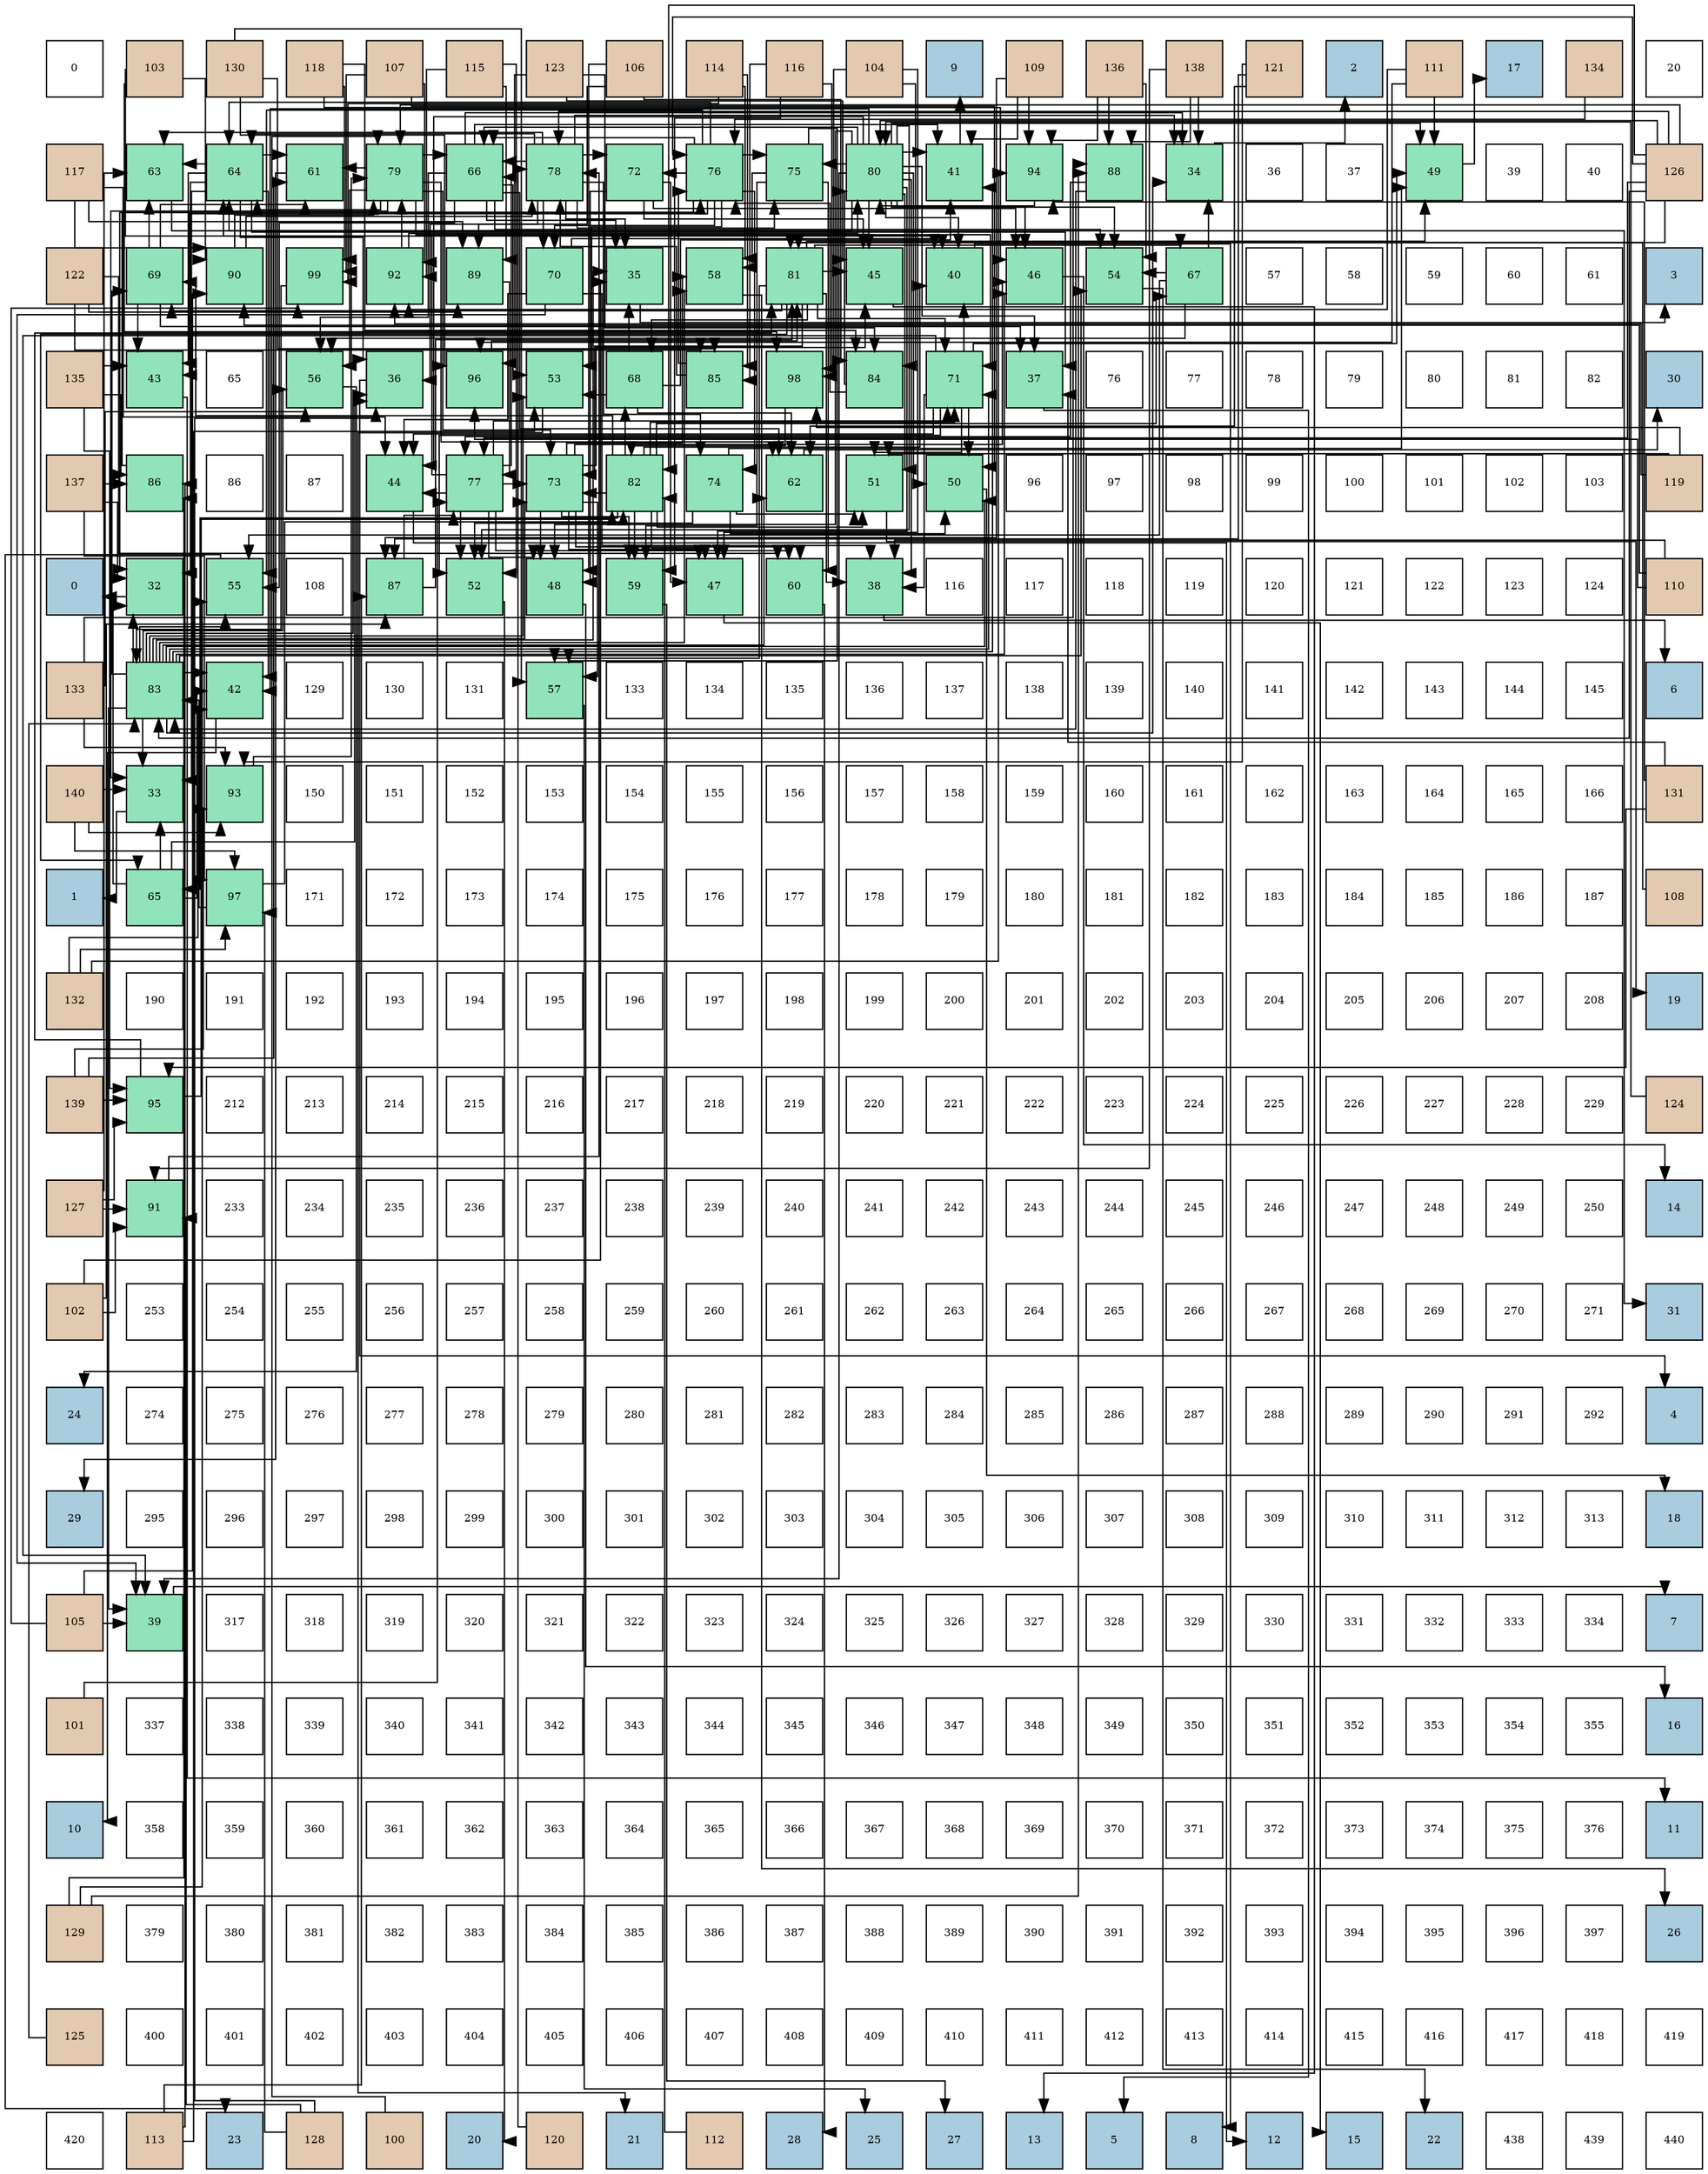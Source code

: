 digraph layout{
 rankdir=TB;
 splines=ortho;
 node [style=filled shape=square fixedsize=true width=0.6];
0[label="0", fontsize=8, fillcolor="#ffffff"];
1[label="103", fontsize=8, fillcolor="#e3c9af"];
2[label="130", fontsize=8, fillcolor="#e3c9af"];
3[label="118", fontsize=8, fillcolor="#e3c9af"];
4[label="107", fontsize=8, fillcolor="#e3c9af"];
5[label="115", fontsize=8, fillcolor="#e3c9af"];
6[label="123", fontsize=8, fillcolor="#e3c9af"];
7[label="106", fontsize=8, fillcolor="#e3c9af"];
8[label="114", fontsize=8, fillcolor="#e3c9af"];
9[label="116", fontsize=8, fillcolor="#e3c9af"];
10[label="104", fontsize=8, fillcolor="#e3c9af"];
11[label="9", fontsize=8, fillcolor="#a9ccde"];
12[label="109", fontsize=8, fillcolor="#e3c9af"];
13[label="136", fontsize=8, fillcolor="#e3c9af"];
14[label="138", fontsize=8, fillcolor="#e3c9af"];
15[label="121", fontsize=8, fillcolor="#e3c9af"];
16[label="2", fontsize=8, fillcolor="#a9ccde"];
17[label="111", fontsize=8, fillcolor="#e3c9af"];
18[label="17", fontsize=8, fillcolor="#a9ccde"];
19[label="134", fontsize=8, fillcolor="#e3c9af"];
20[label="20", fontsize=8, fillcolor="#ffffff"];
21[label="117", fontsize=8, fillcolor="#e3c9af"];
22[label="63", fontsize=8, fillcolor="#91e3bb"];
23[label="64", fontsize=8, fillcolor="#91e3bb"];
24[label="61", fontsize=8, fillcolor="#91e3bb"];
25[label="79", fontsize=8, fillcolor="#91e3bb"];
26[label="66", fontsize=8, fillcolor="#91e3bb"];
27[label="78", fontsize=8, fillcolor="#91e3bb"];
28[label="72", fontsize=8, fillcolor="#91e3bb"];
29[label="76", fontsize=8, fillcolor="#91e3bb"];
30[label="75", fontsize=8, fillcolor="#91e3bb"];
31[label="80", fontsize=8, fillcolor="#91e3bb"];
32[label="41", fontsize=8, fillcolor="#91e3bb"];
33[label="94", fontsize=8, fillcolor="#91e3bb"];
34[label="88", fontsize=8, fillcolor="#91e3bb"];
35[label="34", fontsize=8, fillcolor="#91e3bb"];
36[label="36", fontsize=8, fillcolor="#ffffff"];
37[label="37", fontsize=8, fillcolor="#ffffff"];
38[label="49", fontsize=8, fillcolor="#91e3bb"];
39[label="39", fontsize=8, fillcolor="#ffffff"];
40[label="40", fontsize=8, fillcolor="#ffffff"];
41[label="126", fontsize=8, fillcolor="#e3c9af"];
42[label="122", fontsize=8, fillcolor="#e3c9af"];
43[label="69", fontsize=8, fillcolor="#91e3bb"];
44[label="90", fontsize=8, fillcolor="#91e3bb"];
45[label="99", fontsize=8, fillcolor="#91e3bb"];
46[label="92", fontsize=8, fillcolor="#91e3bb"];
47[label="89", fontsize=8, fillcolor="#91e3bb"];
48[label="70", fontsize=8, fillcolor="#91e3bb"];
49[label="35", fontsize=8, fillcolor="#91e3bb"];
50[label="58", fontsize=8, fillcolor="#91e3bb"];
51[label="81", fontsize=8, fillcolor="#91e3bb"];
52[label="45", fontsize=8, fillcolor="#91e3bb"];
53[label="40", fontsize=8, fillcolor="#91e3bb"];
54[label="46", fontsize=8, fillcolor="#91e3bb"];
55[label="54", fontsize=8, fillcolor="#91e3bb"];
56[label="67", fontsize=8, fillcolor="#91e3bb"];
57[label="57", fontsize=8, fillcolor="#ffffff"];
58[label="58", fontsize=8, fillcolor="#ffffff"];
59[label="59", fontsize=8, fillcolor="#ffffff"];
60[label="60", fontsize=8, fillcolor="#ffffff"];
61[label="61", fontsize=8, fillcolor="#ffffff"];
62[label="3", fontsize=8, fillcolor="#a9ccde"];
63[label="135", fontsize=8, fillcolor="#e3c9af"];
64[label="43", fontsize=8, fillcolor="#91e3bb"];
65[label="65", fontsize=8, fillcolor="#ffffff"];
66[label="56", fontsize=8, fillcolor="#91e3bb"];
67[label="36", fontsize=8, fillcolor="#91e3bb"];
68[label="96", fontsize=8, fillcolor="#91e3bb"];
69[label="53", fontsize=8, fillcolor="#91e3bb"];
70[label="68", fontsize=8, fillcolor="#91e3bb"];
71[label="85", fontsize=8, fillcolor="#91e3bb"];
72[label="98", fontsize=8, fillcolor="#91e3bb"];
73[label="84", fontsize=8, fillcolor="#91e3bb"];
74[label="71", fontsize=8, fillcolor="#91e3bb"];
75[label="37", fontsize=8, fillcolor="#91e3bb"];
76[label="76", fontsize=8, fillcolor="#ffffff"];
77[label="77", fontsize=8, fillcolor="#ffffff"];
78[label="78", fontsize=8, fillcolor="#ffffff"];
79[label="79", fontsize=8, fillcolor="#ffffff"];
80[label="80", fontsize=8, fillcolor="#ffffff"];
81[label="81", fontsize=8, fillcolor="#ffffff"];
82[label="82", fontsize=8, fillcolor="#ffffff"];
83[label="30", fontsize=8, fillcolor="#a9ccde"];
84[label="137", fontsize=8, fillcolor="#e3c9af"];
85[label="86", fontsize=8, fillcolor="#91e3bb"];
86[label="86", fontsize=8, fillcolor="#ffffff"];
87[label="87", fontsize=8, fillcolor="#ffffff"];
88[label="44", fontsize=8, fillcolor="#91e3bb"];
89[label="77", fontsize=8, fillcolor="#91e3bb"];
90[label="73", fontsize=8, fillcolor="#91e3bb"];
91[label="82", fontsize=8, fillcolor="#91e3bb"];
92[label="74", fontsize=8, fillcolor="#91e3bb"];
93[label="62", fontsize=8, fillcolor="#91e3bb"];
94[label="51", fontsize=8, fillcolor="#91e3bb"];
95[label="50", fontsize=8, fillcolor="#91e3bb"];
96[label="96", fontsize=8, fillcolor="#ffffff"];
97[label="97", fontsize=8, fillcolor="#ffffff"];
98[label="98", fontsize=8, fillcolor="#ffffff"];
99[label="99", fontsize=8, fillcolor="#ffffff"];
100[label="100", fontsize=8, fillcolor="#ffffff"];
101[label="101", fontsize=8, fillcolor="#ffffff"];
102[label="102", fontsize=8, fillcolor="#ffffff"];
103[label="103", fontsize=8, fillcolor="#ffffff"];
104[label="119", fontsize=8, fillcolor="#e3c9af"];
105[label="0", fontsize=8, fillcolor="#a9ccde"];
106[label="32", fontsize=8, fillcolor="#91e3bb"];
107[label="55", fontsize=8, fillcolor="#91e3bb"];
108[label="108", fontsize=8, fillcolor="#ffffff"];
109[label="87", fontsize=8, fillcolor="#91e3bb"];
110[label="52", fontsize=8, fillcolor="#91e3bb"];
111[label="48", fontsize=8, fillcolor="#91e3bb"];
112[label="59", fontsize=8, fillcolor="#91e3bb"];
113[label="47", fontsize=8, fillcolor="#91e3bb"];
114[label="60", fontsize=8, fillcolor="#91e3bb"];
115[label="38", fontsize=8, fillcolor="#91e3bb"];
116[label="116", fontsize=8, fillcolor="#ffffff"];
117[label="117", fontsize=8, fillcolor="#ffffff"];
118[label="118", fontsize=8, fillcolor="#ffffff"];
119[label="119", fontsize=8, fillcolor="#ffffff"];
120[label="120", fontsize=8, fillcolor="#ffffff"];
121[label="121", fontsize=8, fillcolor="#ffffff"];
122[label="122", fontsize=8, fillcolor="#ffffff"];
123[label="123", fontsize=8, fillcolor="#ffffff"];
124[label="124", fontsize=8, fillcolor="#ffffff"];
125[label="110", fontsize=8, fillcolor="#e3c9af"];
126[label="133", fontsize=8, fillcolor="#e3c9af"];
127[label="83", fontsize=8, fillcolor="#91e3bb"];
128[label="42", fontsize=8, fillcolor="#91e3bb"];
129[label="129", fontsize=8, fillcolor="#ffffff"];
130[label="130", fontsize=8, fillcolor="#ffffff"];
131[label="131", fontsize=8, fillcolor="#ffffff"];
132[label="57", fontsize=8, fillcolor="#91e3bb"];
133[label="133", fontsize=8, fillcolor="#ffffff"];
134[label="134", fontsize=8, fillcolor="#ffffff"];
135[label="135", fontsize=8, fillcolor="#ffffff"];
136[label="136", fontsize=8, fillcolor="#ffffff"];
137[label="137", fontsize=8, fillcolor="#ffffff"];
138[label="138", fontsize=8, fillcolor="#ffffff"];
139[label="139", fontsize=8, fillcolor="#ffffff"];
140[label="140", fontsize=8, fillcolor="#ffffff"];
141[label="141", fontsize=8, fillcolor="#ffffff"];
142[label="142", fontsize=8, fillcolor="#ffffff"];
143[label="143", fontsize=8, fillcolor="#ffffff"];
144[label="144", fontsize=8, fillcolor="#ffffff"];
145[label="145", fontsize=8, fillcolor="#ffffff"];
146[label="6", fontsize=8, fillcolor="#a9ccde"];
147[label="140", fontsize=8, fillcolor="#e3c9af"];
148[label="33", fontsize=8, fillcolor="#91e3bb"];
149[label="93", fontsize=8, fillcolor="#91e3bb"];
150[label="150", fontsize=8, fillcolor="#ffffff"];
151[label="151", fontsize=8, fillcolor="#ffffff"];
152[label="152", fontsize=8, fillcolor="#ffffff"];
153[label="153", fontsize=8, fillcolor="#ffffff"];
154[label="154", fontsize=8, fillcolor="#ffffff"];
155[label="155", fontsize=8, fillcolor="#ffffff"];
156[label="156", fontsize=8, fillcolor="#ffffff"];
157[label="157", fontsize=8, fillcolor="#ffffff"];
158[label="158", fontsize=8, fillcolor="#ffffff"];
159[label="159", fontsize=8, fillcolor="#ffffff"];
160[label="160", fontsize=8, fillcolor="#ffffff"];
161[label="161", fontsize=8, fillcolor="#ffffff"];
162[label="162", fontsize=8, fillcolor="#ffffff"];
163[label="163", fontsize=8, fillcolor="#ffffff"];
164[label="164", fontsize=8, fillcolor="#ffffff"];
165[label="165", fontsize=8, fillcolor="#ffffff"];
166[label="166", fontsize=8, fillcolor="#ffffff"];
167[label="131", fontsize=8, fillcolor="#e3c9af"];
168[label="1", fontsize=8, fillcolor="#a9ccde"];
169[label="65", fontsize=8, fillcolor="#91e3bb"];
170[label="97", fontsize=8, fillcolor="#91e3bb"];
171[label="171", fontsize=8, fillcolor="#ffffff"];
172[label="172", fontsize=8, fillcolor="#ffffff"];
173[label="173", fontsize=8, fillcolor="#ffffff"];
174[label="174", fontsize=8, fillcolor="#ffffff"];
175[label="175", fontsize=8, fillcolor="#ffffff"];
176[label="176", fontsize=8, fillcolor="#ffffff"];
177[label="177", fontsize=8, fillcolor="#ffffff"];
178[label="178", fontsize=8, fillcolor="#ffffff"];
179[label="179", fontsize=8, fillcolor="#ffffff"];
180[label="180", fontsize=8, fillcolor="#ffffff"];
181[label="181", fontsize=8, fillcolor="#ffffff"];
182[label="182", fontsize=8, fillcolor="#ffffff"];
183[label="183", fontsize=8, fillcolor="#ffffff"];
184[label="184", fontsize=8, fillcolor="#ffffff"];
185[label="185", fontsize=8, fillcolor="#ffffff"];
186[label="186", fontsize=8, fillcolor="#ffffff"];
187[label="187", fontsize=8, fillcolor="#ffffff"];
188[label="108", fontsize=8, fillcolor="#e3c9af"];
189[label="132", fontsize=8, fillcolor="#e3c9af"];
190[label="190", fontsize=8, fillcolor="#ffffff"];
191[label="191", fontsize=8, fillcolor="#ffffff"];
192[label="192", fontsize=8, fillcolor="#ffffff"];
193[label="193", fontsize=8, fillcolor="#ffffff"];
194[label="194", fontsize=8, fillcolor="#ffffff"];
195[label="195", fontsize=8, fillcolor="#ffffff"];
196[label="196", fontsize=8, fillcolor="#ffffff"];
197[label="197", fontsize=8, fillcolor="#ffffff"];
198[label="198", fontsize=8, fillcolor="#ffffff"];
199[label="199", fontsize=8, fillcolor="#ffffff"];
200[label="200", fontsize=8, fillcolor="#ffffff"];
201[label="201", fontsize=8, fillcolor="#ffffff"];
202[label="202", fontsize=8, fillcolor="#ffffff"];
203[label="203", fontsize=8, fillcolor="#ffffff"];
204[label="204", fontsize=8, fillcolor="#ffffff"];
205[label="205", fontsize=8, fillcolor="#ffffff"];
206[label="206", fontsize=8, fillcolor="#ffffff"];
207[label="207", fontsize=8, fillcolor="#ffffff"];
208[label="208", fontsize=8, fillcolor="#ffffff"];
209[label="19", fontsize=8, fillcolor="#a9ccde"];
210[label="139", fontsize=8, fillcolor="#e3c9af"];
211[label="95", fontsize=8, fillcolor="#91e3bb"];
212[label="212", fontsize=8, fillcolor="#ffffff"];
213[label="213", fontsize=8, fillcolor="#ffffff"];
214[label="214", fontsize=8, fillcolor="#ffffff"];
215[label="215", fontsize=8, fillcolor="#ffffff"];
216[label="216", fontsize=8, fillcolor="#ffffff"];
217[label="217", fontsize=8, fillcolor="#ffffff"];
218[label="218", fontsize=8, fillcolor="#ffffff"];
219[label="219", fontsize=8, fillcolor="#ffffff"];
220[label="220", fontsize=8, fillcolor="#ffffff"];
221[label="221", fontsize=8, fillcolor="#ffffff"];
222[label="222", fontsize=8, fillcolor="#ffffff"];
223[label="223", fontsize=8, fillcolor="#ffffff"];
224[label="224", fontsize=8, fillcolor="#ffffff"];
225[label="225", fontsize=8, fillcolor="#ffffff"];
226[label="226", fontsize=8, fillcolor="#ffffff"];
227[label="227", fontsize=8, fillcolor="#ffffff"];
228[label="228", fontsize=8, fillcolor="#ffffff"];
229[label="229", fontsize=8, fillcolor="#ffffff"];
230[label="124", fontsize=8, fillcolor="#e3c9af"];
231[label="127", fontsize=8, fillcolor="#e3c9af"];
232[label="91", fontsize=8, fillcolor="#91e3bb"];
233[label="233", fontsize=8, fillcolor="#ffffff"];
234[label="234", fontsize=8, fillcolor="#ffffff"];
235[label="235", fontsize=8, fillcolor="#ffffff"];
236[label="236", fontsize=8, fillcolor="#ffffff"];
237[label="237", fontsize=8, fillcolor="#ffffff"];
238[label="238", fontsize=8, fillcolor="#ffffff"];
239[label="239", fontsize=8, fillcolor="#ffffff"];
240[label="240", fontsize=8, fillcolor="#ffffff"];
241[label="241", fontsize=8, fillcolor="#ffffff"];
242[label="242", fontsize=8, fillcolor="#ffffff"];
243[label="243", fontsize=8, fillcolor="#ffffff"];
244[label="244", fontsize=8, fillcolor="#ffffff"];
245[label="245", fontsize=8, fillcolor="#ffffff"];
246[label="246", fontsize=8, fillcolor="#ffffff"];
247[label="247", fontsize=8, fillcolor="#ffffff"];
248[label="248", fontsize=8, fillcolor="#ffffff"];
249[label="249", fontsize=8, fillcolor="#ffffff"];
250[label="250", fontsize=8, fillcolor="#ffffff"];
251[label="14", fontsize=8, fillcolor="#a9ccde"];
252[label="102", fontsize=8, fillcolor="#e3c9af"];
253[label="253", fontsize=8, fillcolor="#ffffff"];
254[label="254", fontsize=8, fillcolor="#ffffff"];
255[label="255", fontsize=8, fillcolor="#ffffff"];
256[label="256", fontsize=8, fillcolor="#ffffff"];
257[label="257", fontsize=8, fillcolor="#ffffff"];
258[label="258", fontsize=8, fillcolor="#ffffff"];
259[label="259", fontsize=8, fillcolor="#ffffff"];
260[label="260", fontsize=8, fillcolor="#ffffff"];
261[label="261", fontsize=8, fillcolor="#ffffff"];
262[label="262", fontsize=8, fillcolor="#ffffff"];
263[label="263", fontsize=8, fillcolor="#ffffff"];
264[label="264", fontsize=8, fillcolor="#ffffff"];
265[label="265", fontsize=8, fillcolor="#ffffff"];
266[label="266", fontsize=8, fillcolor="#ffffff"];
267[label="267", fontsize=8, fillcolor="#ffffff"];
268[label="268", fontsize=8, fillcolor="#ffffff"];
269[label="269", fontsize=8, fillcolor="#ffffff"];
270[label="270", fontsize=8, fillcolor="#ffffff"];
271[label="271", fontsize=8, fillcolor="#ffffff"];
272[label="31", fontsize=8, fillcolor="#a9ccde"];
273[label="24", fontsize=8, fillcolor="#a9ccde"];
274[label="274", fontsize=8, fillcolor="#ffffff"];
275[label="275", fontsize=8, fillcolor="#ffffff"];
276[label="276", fontsize=8, fillcolor="#ffffff"];
277[label="277", fontsize=8, fillcolor="#ffffff"];
278[label="278", fontsize=8, fillcolor="#ffffff"];
279[label="279", fontsize=8, fillcolor="#ffffff"];
280[label="280", fontsize=8, fillcolor="#ffffff"];
281[label="281", fontsize=8, fillcolor="#ffffff"];
282[label="282", fontsize=8, fillcolor="#ffffff"];
283[label="283", fontsize=8, fillcolor="#ffffff"];
284[label="284", fontsize=8, fillcolor="#ffffff"];
285[label="285", fontsize=8, fillcolor="#ffffff"];
286[label="286", fontsize=8, fillcolor="#ffffff"];
287[label="287", fontsize=8, fillcolor="#ffffff"];
288[label="288", fontsize=8, fillcolor="#ffffff"];
289[label="289", fontsize=8, fillcolor="#ffffff"];
290[label="290", fontsize=8, fillcolor="#ffffff"];
291[label="291", fontsize=8, fillcolor="#ffffff"];
292[label="292", fontsize=8, fillcolor="#ffffff"];
293[label="4", fontsize=8, fillcolor="#a9ccde"];
294[label="29", fontsize=8, fillcolor="#a9ccde"];
295[label="295", fontsize=8, fillcolor="#ffffff"];
296[label="296", fontsize=8, fillcolor="#ffffff"];
297[label="297", fontsize=8, fillcolor="#ffffff"];
298[label="298", fontsize=8, fillcolor="#ffffff"];
299[label="299", fontsize=8, fillcolor="#ffffff"];
300[label="300", fontsize=8, fillcolor="#ffffff"];
301[label="301", fontsize=8, fillcolor="#ffffff"];
302[label="302", fontsize=8, fillcolor="#ffffff"];
303[label="303", fontsize=8, fillcolor="#ffffff"];
304[label="304", fontsize=8, fillcolor="#ffffff"];
305[label="305", fontsize=8, fillcolor="#ffffff"];
306[label="306", fontsize=8, fillcolor="#ffffff"];
307[label="307", fontsize=8, fillcolor="#ffffff"];
308[label="308", fontsize=8, fillcolor="#ffffff"];
309[label="309", fontsize=8, fillcolor="#ffffff"];
310[label="310", fontsize=8, fillcolor="#ffffff"];
311[label="311", fontsize=8, fillcolor="#ffffff"];
312[label="312", fontsize=8, fillcolor="#ffffff"];
313[label="313", fontsize=8, fillcolor="#ffffff"];
314[label="18", fontsize=8, fillcolor="#a9ccde"];
315[label="105", fontsize=8, fillcolor="#e3c9af"];
316[label="39", fontsize=8, fillcolor="#91e3bb"];
317[label="317", fontsize=8, fillcolor="#ffffff"];
318[label="318", fontsize=8, fillcolor="#ffffff"];
319[label="319", fontsize=8, fillcolor="#ffffff"];
320[label="320", fontsize=8, fillcolor="#ffffff"];
321[label="321", fontsize=8, fillcolor="#ffffff"];
322[label="322", fontsize=8, fillcolor="#ffffff"];
323[label="323", fontsize=8, fillcolor="#ffffff"];
324[label="324", fontsize=8, fillcolor="#ffffff"];
325[label="325", fontsize=8, fillcolor="#ffffff"];
326[label="326", fontsize=8, fillcolor="#ffffff"];
327[label="327", fontsize=8, fillcolor="#ffffff"];
328[label="328", fontsize=8, fillcolor="#ffffff"];
329[label="329", fontsize=8, fillcolor="#ffffff"];
330[label="330", fontsize=8, fillcolor="#ffffff"];
331[label="331", fontsize=8, fillcolor="#ffffff"];
332[label="332", fontsize=8, fillcolor="#ffffff"];
333[label="333", fontsize=8, fillcolor="#ffffff"];
334[label="334", fontsize=8, fillcolor="#ffffff"];
335[label="7", fontsize=8, fillcolor="#a9ccde"];
336[label="101", fontsize=8, fillcolor="#e3c9af"];
337[label="337", fontsize=8, fillcolor="#ffffff"];
338[label="338", fontsize=8, fillcolor="#ffffff"];
339[label="339", fontsize=8, fillcolor="#ffffff"];
340[label="340", fontsize=8, fillcolor="#ffffff"];
341[label="341", fontsize=8, fillcolor="#ffffff"];
342[label="342", fontsize=8, fillcolor="#ffffff"];
343[label="343", fontsize=8, fillcolor="#ffffff"];
344[label="344", fontsize=8, fillcolor="#ffffff"];
345[label="345", fontsize=8, fillcolor="#ffffff"];
346[label="346", fontsize=8, fillcolor="#ffffff"];
347[label="347", fontsize=8, fillcolor="#ffffff"];
348[label="348", fontsize=8, fillcolor="#ffffff"];
349[label="349", fontsize=8, fillcolor="#ffffff"];
350[label="350", fontsize=8, fillcolor="#ffffff"];
351[label="351", fontsize=8, fillcolor="#ffffff"];
352[label="352", fontsize=8, fillcolor="#ffffff"];
353[label="353", fontsize=8, fillcolor="#ffffff"];
354[label="354", fontsize=8, fillcolor="#ffffff"];
355[label="355", fontsize=8, fillcolor="#ffffff"];
356[label="16", fontsize=8, fillcolor="#a9ccde"];
357[label="10", fontsize=8, fillcolor="#a9ccde"];
358[label="358", fontsize=8, fillcolor="#ffffff"];
359[label="359", fontsize=8, fillcolor="#ffffff"];
360[label="360", fontsize=8, fillcolor="#ffffff"];
361[label="361", fontsize=8, fillcolor="#ffffff"];
362[label="362", fontsize=8, fillcolor="#ffffff"];
363[label="363", fontsize=8, fillcolor="#ffffff"];
364[label="364", fontsize=8, fillcolor="#ffffff"];
365[label="365", fontsize=8, fillcolor="#ffffff"];
366[label="366", fontsize=8, fillcolor="#ffffff"];
367[label="367", fontsize=8, fillcolor="#ffffff"];
368[label="368", fontsize=8, fillcolor="#ffffff"];
369[label="369", fontsize=8, fillcolor="#ffffff"];
370[label="370", fontsize=8, fillcolor="#ffffff"];
371[label="371", fontsize=8, fillcolor="#ffffff"];
372[label="372", fontsize=8, fillcolor="#ffffff"];
373[label="373", fontsize=8, fillcolor="#ffffff"];
374[label="374", fontsize=8, fillcolor="#ffffff"];
375[label="375", fontsize=8, fillcolor="#ffffff"];
376[label="376", fontsize=8, fillcolor="#ffffff"];
377[label="11", fontsize=8, fillcolor="#a9ccde"];
378[label="129", fontsize=8, fillcolor="#e3c9af"];
379[label="379", fontsize=8, fillcolor="#ffffff"];
380[label="380", fontsize=8, fillcolor="#ffffff"];
381[label="381", fontsize=8, fillcolor="#ffffff"];
382[label="382", fontsize=8, fillcolor="#ffffff"];
383[label="383", fontsize=8, fillcolor="#ffffff"];
384[label="384", fontsize=8, fillcolor="#ffffff"];
385[label="385", fontsize=8, fillcolor="#ffffff"];
386[label="386", fontsize=8, fillcolor="#ffffff"];
387[label="387", fontsize=8, fillcolor="#ffffff"];
388[label="388", fontsize=8, fillcolor="#ffffff"];
389[label="389", fontsize=8, fillcolor="#ffffff"];
390[label="390", fontsize=8, fillcolor="#ffffff"];
391[label="391", fontsize=8, fillcolor="#ffffff"];
392[label="392", fontsize=8, fillcolor="#ffffff"];
393[label="393", fontsize=8, fillcolor="#ffffff"];
394[label="394", fontsize=8, fillcolor="#ffffff"];
395[label="395", fontsize=8, fillcolor="#ffffff"];
396[label="396", fontsize=8, fillcolor="#ffffff"];
397[label="397", fontsize=8, fillcolor="#ffffff"];
398[label="26", fontsize=8, fillcolor="#a9ccde"];
399[label="125", fontsize=8, fillcolor="#e3c9af"];
400[label="400", fontsize=8, fillcolor="#ffffff"];
401[label="401", fontsize=8, fillcolor="#ffffff"];
402[label="402", fontsize=8, fillcolor="#ffffff"];
403[label="403", fontsize=8, fillcolor="#ffffff"];
404[label="404", fontsize=8, fillcolor="#ffffff"];
405[label="405", fontsize=8, fillcolor="#ffffff"];
406[label="406", fontsize=8, fillcolor="#ffffff"];
407[label="407", fontsize=8, fillcolor="#ffffff"];
408[label="408", fontsize=8, fillcolor="#ffffff"];
409[label="409", fontsize=8, fillcolor="#ffffff"];
410[label="410", fontsize=8, fillcolor="#ffffff"];
411[label="411", fontsize=8, fillcolor="#ffffff"];
412[label="412", fontsize=8, fillcolor="#ffffff"];
413[label="413", fontsize=8, fillcolor="#ffffff"];
414[label="414", fontsize=8, fillcolor="#ffffff"];
415[label="415", fontsize=8, fillcolor="#ffffff"];
416[label="416", fontsize=8, fillcolor="#ffffff"];
417[label="417", fontsize=8, fillcolor="#ffffff"];
418[label="418", fontsize=8, fillcolor="#ffffff"];
419[label="419", fontsize=8, fillcolor="#ffffff"];
420[label="420", fontsize=8, fillcolor="#ffffff"];
421[label="113", fontsize=8, fillcolor="#e3c9af"];
422[label="23", fontsize=8, fillcolor="#a9ccde"];
423[label="128", fontsize=8, fillcolor="#e3c9af"];
424[label="100", fontsize=8, fillcolor="#e3c9af"];
425[label="20", fontsize=8, fillcolor="#a9ccde"];
426[label="120", fontsize=8, fillcolor="#e3c9af"];
427[label="21", fontsize=8, fillcolor="#a9ccde"];
428[label="112", fontsize=8, fillcolor="#e3c9af"];
429[label="28", fontsize=8, fillcolor="#a9ccde"];
430[label="25", fontsize=8, fillcolor="#a9ccde"];
431[label="27", fontsize=8, fillcolor="#a9ccde"];
432[label="13", fontsize=8, fillcolor="#a9ccde"];
433[label="5", fontsize=8, fillcolor="#a9ccde"];
434[label="8", fontsize=8, fillcolor="#a9ccde"];
435[label="12", fontsize=8, fillcolor="#a9ccde"];
436[label="15", fontsize=8, fillcolor="#a9ccde"];
437[label="22", fontsize=8, fillcolor="#a9ccde"];
438[label="438", fontsize=8, fillcolor="#ffffff"];
439[label="439", fontsize=8, fillcolor="#ffffff"];
440[label="440", fontsize=8, fillcolor="#ffffff"];
edge [constraint=false, style=vis];106 -> 105;
148 -> 168;
35 -> 16;
49 -> 62;
67 -> 293;
75 -> 433;
115 -> 146;
316 -> 335;
53 -> 434;
32 -> 11;
128 -> 357;
64 -> 377;
88 -> 435;
52 -> 432;
54 -> 251;
113 -> 436;
111 -> 356;
38 -> 18;
95 -> 314;
94 -> 209;
110 -> 425;
69 -> 427;
55 -> 437;
107 -> 422;
66 -> 273;
132 -> 430;
50 -> 398;
112 -> 431;
114 -> 429;
24 -> 294;
93 -> 83;
22 -> 272;
23 -> 106;
23 -> 148;
23 -> 67;
23 -> 75;
23 -> 128;
23 -> 64;
23 -> 24;
23 -> 22;
169 -> 106;
169 -> 148;
169 -> 67;
169 -> 128;
26 -> 35;
26 -> 49;
26 -> 32;
26 -> 69;
26 -> 55;
26 -> 107;
26 -> 66;
26 -> 93;
56 -> 35;
56 -> 55;
56 -> 107;
56 -> 66;
70 -> 49;
70 -> 32;
70 -> 69;
70 -> 93;
43 -> 75;
43 -> 64;
43 -> 24;
43 -> 22;
48 -> 115;
48 -> 316;
48 -> 53;
48 -> 88;
74 -> 115;
74 -> 316;
74 -> 53;
74 -> 88;
74 -> 38;
74 -> 95;
74 -> 94;
74 -> 110;
28 -> 52;
28 -> 54;
28 -> 113;
28 -> 111;
90 -> 52;
90 -> 54;
90 -> 113;
90 -> 111;
90 -> 132;
90 -> 50;
90 -> 112;
90 -> 114;
92 -> 38;
92 -> 95;
92 -> 94;
92 -> 110;
30 -> 132;
30 -> 50;
30 -> 112;
30 -> 114;
29 -> 106;
29 -> 64;
29 -> 69;
29 -> 107;
29 -> 23;
29 -> 26;
29 -> 48;
29 -> 28;
29 -> 92;
29 -> 30;
89 -> 88;
89 -> 111;
89 -> 110;
89 -> 114;
89 -> 23;
89 -> 26;
89 -> 74;
89 -> 90;
27 -> 35;
27 -> 49;
27 -> 67;
27 -> 22;
27 -> 23;
27 -> 26;
27 -> 48;
27 -> 28;
27 -> 92;
27 -> 30;
25 -> 148;
25 -> 66;
25 -> 24;
25 -> 93;
25 -> 23;
25 -> 26;
25 -> 74;
25 -> 90;
31 -> 75;
31 -> 115;
31 -> 316;
31 -> 53;
31 -> 32;
31 -> 128;
31 -> 88;
31 -> 52;
31 -> 54;
31 -> 113;
31 -> 111;
31 -> 38;
31 -> 95;
31 -> 94;
31 -> 110;
31 -> 55;
31 -> 23;
31 -> 26;
31 -> 30;
51 -> 115;
51 -> 52;
51 -> 38;
51 -> 132;
51 -> 169;
51 -> 56;
51 -> 70;
51 -> 43;
51 -> 74;
51 -> 90;
91 -> 53;
91 -> 113;
91 -> 94;
91 -> 112;
91 -> 169;
91 -> 56;
91 -> 70;
91 -> 43;
91 -> 74;
91 -> 90;
127 -> 106;
127 -> 148;
127 -> 35;
127 -> 49;
127 -> 67;
127 -> 316;
127 -> 32;
127 -> 128;
127 -> 54;
127 -> 95;
127 -> 69;
127 -> 55;
127 -> 107;
127 -> 66;
127 -> 50;
127 -> 93;
127 -> 43;
127 -> 74;
127 -> 90;
73 -> 29;
73 -> 31;
71 -> 29;
71 -> 27;
85 -> 29;
109 -> 89;
109 -> 51;
34 -> 89;
34 -> 127;
47 -> 89;
44 -> 27;
44 -> 25;
232 -> 27;
46 -> 25;
46 -> 31;
149 -> 25;
33 -> 31;
211 -> 51;
211 -> 91;
68 -> 51;
170 -> 91;
170 -> 127;
72 -> 91;
45 -> 127;
424 -> 25;
336 -> 89;
252 -> 49;
252 -> 109;
252 -> 232;
1 -> 53;
1 -> 44;
1 -> 72;
10 -> 113;
10 -> 73;
10 -> 72;
315 -> 316;
315 -> 44;
315 -> 45;
7 -> 111;
7 -> 73;
7 -> 47;
4 -> 95;
4 -> 46;
4 -> 45;
188 -> 51;
12 -> 32;
12 -> 109;
12 -> 33;
125 -> 115;
125 -> 44;
125 -> 68;
17 -> 38;
17 -> 46;
17 -> 68;
428 -> 91;
421 -> 69;
421 -> 85;
421 -> 109;
8 -> 50;
8 -> 71;
8 -> 45;
5 -> 110;
5 -> 47;
5 -> 46;
9 -> 112;
9 -> 71;
9 -> 72;
21 -> 88;
21 -> 47;
21 -> 44;
3 -> 54;
3 -> 73;
3 -> 45;
104 -> 94;
104 -> 46;
104 -> 72;
426 -> 27;
15 -> 93;
15 -> 109;
15 -> 149;
42 -> 114;
42 -> 71;
42 -> 47;
6 -> 52;
6 -> 73;
6 -> 68;
230 -> 31;
399 -> 127;
41 -> 29;
41 -> 89;
41 -> 27;
41 -> 25;
41 -> 31;
41 -> 51;
41 -> 91;
41 -> 127;
231 -> 22;
231 -> 232;
231 -> 211;
423 -> 67;
423 -> 232;
423 -> 170;
378 -> 107;
378 -> 85;
378 -> 34;
2 -> 132;
2 -> 71;
2 -> 68;
167 -> 75;
167 -> 33;
167 -> 211;
189 -> 128;
189 -> 33;
189 -> 170;
126 -> 66;
126 -> 34;
126 -> 149;
19 -> 29;
63 -> 64;
63 -> 85;
63 -> 211;
13 -> 55;
13 -> 34;
13 -> 33;
84 -> 106;
84 -> 85;
84 -> 170;
14 -> 35;
14 -> 34;
14 -> 232;
210 -> 24;
210 -> 149;
210 -> 211;
147 -> 148;
147 -> 149;
147 -> 170;
edge [constraint=true, style=invis];
0 -> 21 -> 42 -> 63 -> 84 -> 105 -> 126 -> 147 -> 168 -> 189 -> 210 -> 231 -> 252 -> 273 -> 294 -> 315 -> 336 -> 357 -> 378 -> 399 -> 420;
1 -> 22 -> 43 -> 64 -> 85 -> 106 -> 127 -> 148 -> 169 -> 190 -> 211 -> 232 -> 253 -> 274 -> 295 -> 316 -> 337 -> 358 -> 379 -> 400 -> 421;
2 -> 23 -> 44 -> 65 -> 86 -> 107 -> 128 -> 149 -> 170 -> 191 -> 212 -> 233 -> 254 -> 275 -> 296 -> 317 -> 338 -> 359 -> 380 -> 401 -> 422;
3 -> 24 -> 45 -> 66 -> 87 -> 108 -> 129 -> 150 -> 171 -> 192 -> 213 -> 234 -> 255 -> 276 -> 297 -> 318 -> 339 -> 360 -> 381 -> 402 -> 423;
4 -> 25 -> 46 -> 67 -> 88 -> 109 -> 130 -> 151 -> 172 -> 193 -> 214 -> 235 -> 256 -> 277 -> 298 -> 319 -> 340 -> 361 -> 382 -> 403 -> 424;
5 -> 26 -> 47 -> 68 -> 89 -> 110 -> 131 -> 152 -> 173 -> 194 -> 215 -> 236 -> 257 -> 278 -> 299 -> 320 -> 341 -> 362 -> 383 -> 404 -> 425;
6 -> 27 -> 48 -> 69 -> 90 -> 111 -> 132 -> 153 -> 174 -> 195 -> 216 -> 237 -> 258 -> 279 -> 300 -> 321 -> 342 -> 363 -> 384 -> 405 -> 426;
7 -> 28 -> 49 -> 70 -> 91 -> 112 -> 133 -> 154 -> 175 -> 196 -> 217 -> 238 -> 259 -> 280 -> 301 -> 322 -> 343 -> 364 -> 385 -> 406 -> 427;
8 -> 29 -> 50 -> 71 -> 92 -> 113 -> 134 -> 155 -> 176 -> 197 -> 218 -> 239 -> 260 -> 281 -> 302 -> 323 -> 344 -> 365 -> 386 -> 407 -> 428;
9 -> 30 -> 51 -> 72 -> 93 -> 114 -> 135 -> 156 -> 177 -> 198 -> 219 -> 240 -> 261 -> 282 -> 303 -> 324 -> 345 -> 366 -> 387 -> 408 -> 429;
10 -> 31 -> 52 -> 73 -> 94 -> 115 -> 136 -> 157 -> 178 -> 199 -> 220 -> 241 -> 262 -> 283 -> 304 -> 325 -> 346 -> 367 -> 388 -> 409 -> 430;
11 -> 32 -> 53 -> 74 -> 95 -> 116 -> 137 -> 158 -> 179 -> 200 -> 221 -> 242 -> 263 -> 284 -> 305 -> 326 -> 347 -> 368 -> 389 -> 410 -> 431;
12 -> 33 -> 54 -> 75 -> 96 -> 117 -> 138 -> 159 -> 180 -> 201 -> 222 -> 243 -> 264 -> 285 -> 306 -> 327 -> 348 -> 369 -> 390 -> 411 -> 432;
13 -> 34 -> 55 -> 76 -> 97 -> 118 -> 139 -> 160 -> 181 -> 202 -> 223 -> 244 -> 265 -> 286 -> 307 -> 328 -> 349 -> 370 -> 391 -> 412 -> 433;
14 -> 35 -> 56 -> 77 -> 98 -> 119 -> 140 -> 161 -> 182 -> 203 -> 224 -> 245 -> 266 -> 287 -> 308 -> 329 -> 350 -> 371 -> 392 -> 413 -> 434;
15 -> 36 -> 57 -> 78 -> 99 -> 120 -> 141 -> 162 -> 183 -> 204 -> 225 -> 246 -> 267 -> 288 -> 309 -> 330 -> 351 -> 372 -> 393 -> 414 -> 435;
16 -> 37 -> 58 -> 79 -> 100 -> 121 -> 142 -> 163 -> 184 -> 205 -> 226 -> 247 -> 268 -> 289 -> 310 -> 331 -> 352 -> 373 -> 394 -> 415 -> 436;
17 -> 38 -> 59 -> 80 -> 101 -> 122 -> 143 -> 164 -> 185 -> 206 -> 227 -> 248 -> 269 -> 290 -> 311 -> 332 -> 353 -> 374 -> 395 -> 416 -> 437;
18 -> 39 -> 60 -> 81 -> 102 -> 123 -> 144 -> 165 -> 186 -> 207 -> 228 -> 249 -> 270 -> 291 -> 312 -> 333 -> 354 -> 375 -> 396 -> 417 -> 438;
19 -> 40 -> 61 -> 82 -> 103 -> 124 -> 145 -> 166 -> 187 -> 208 -> 229 -> 250 -> 271 -> 292 -> 313 -> 334 -> 355 -> 376 -> 397 -> 418 -> 439;
20 -> 41 -> 62 -> 83 -> 104 -> 125 -> 146 -> 167 -> 188 -> 209 -> 230 -> 251 -> 272 -> 293 -> 314 -> 335 -> 356 -> 377 -> 398 -> 419 -> 440;
rank = same {0 -> 1 -> 2 -> 3 -> 4 -> 5 -> 6 -> 7 -> 8 -> 9 -> 10 -> 11 -> 12 -> 13 -> 14 -> 15 -> 16 -> 17 -> 18 -> 19 -> 20};
rank = same {21 -> 22 -> 23 -> 24 -> 25 -> 26 -> 27 -> 28 -> 29 -> 30 -> 31 -> 32 -> 33 -> 34 -> 35 -> 36 -> 37 -> 38 -> 39 -> 40 -> 41};
rank = same {42 -> 43 -> 44 -> 45 -> 46 -> 47 -> 48 -> 49 -> 50 -> 51 -> 52 -> 53 -> 54 -> 55 -> 56 -> 57 -> 58 -> 59 -> 60 -> 61 -> 62};
rank = same {63 -> 64 -> 65 -> 66 -> 67 -> 68 -> 69 -> 70 -> 71 -> 72 -> 73 -> 74 -> 75 -> 76 -> 77 -> 78 -> 79 -> 80 -> 81 -> 82 -> 83};
rank = same {84 -> 85 -> 86 -> 87 -> 88 -> 89 -> 90 -> 91 -> 92 -> 93 -> 94 -> 95 -> 96 -> 97 -> 98 -> 99 -> 100 -> 101 -> 102 -> 103 -> 104};
rank = same {105 -> 106 -> 107 -> 108 -> 109 -> 110 -> 111 -> 112 -> 113 -> 114 -> 115 -> 116 -> 117 -> 118 -> 119 -> 120 -> 121 -> 122 -> 123 -> 124 -> 125};
rank = same {126 -> 127 -> 128 -> 129 -> 130 -> 131 -> 132 -> 133 -> 134 -> 135 -> 136 -> 137 -> 138 -> 139 -> 140 -> 141 -> 142 -> 143 -> 144 -> 145 -> 146};
rank = same {147 -> 148 -> 149 -> 150 -> 151 -> 152 -> 153 -> 154 -> 155 -> 156 -> 157 -> 158 -> 159 -> 160 -> 161 -> 162 -> 163 -> 164 -> 165 -> 166 -> 167};
rank = same {168 -> 169 -> 170 -> 171 -> 172 -> 173 -> 174 -> 175 -> 176 -> 177 -> 178 -> 179 -> 180 -> 181 -> 182 -> 183 -> 184 -> 185 -> 186 -> 187 -> 188};
rank = same {189 -> 190 -> 191 -> 192 -> 193 -> 194 -> 195 -> 196 -> 197 -> 198 -> 199 -> 200 -> 201 -> 202 -> 203 -> 204 -> 205 -> 206 -> 207 -> 208 -> 209};
rank = same {210 -> 211 -> 212 -> 213 -> 214 -> 215 -> 216 -> 217 -> 218 -> 219 -> 220 -> 221 -> 222 -> 223 -> 224 -> 225 -> 226 -> 227 -> 228 -> 229 -> 230};
rank = same {231 -> 232 -> 233 -> 234 -> 235 -> 236 -> 237 -> 238 -> 239 -> 240 -> 241 -> 242 -> 243 -> 244 -> 245 -> 246 -> 247 -> 248 -> 249 -> 250 -> 251};
rank = same {252 -> 253 -> 254 -> 255 -> 256 -> 257 -> 258 -> 259 -> 260 -> 261 -> 262 -> 263 -> 264 -> 265 -> 266 -> 267 -> 268 -> 269 -> 270 -> 271 -> 272};
rank = same {273 -> 274 -> 275 -> 276 -> 277 -> 278 -> 279 -> 280 -> 281 -> 282 -> 283 -> 284 -> 285 -> 286 -> 287 -> 288 -> 289 -> 290 -> 291 -> 292 -> 293};
rank = same {294 -> 295 -> 296 -> 297 -> 298 -> 299 -> 300 -> 301 -> 302 -> 303 -> 304 -> 305 -> 306 -> 307 -> 308 -> 309 -> 310 -> 311 -> 312 -> 313 -> 314};
rank = same {315 -> 316 -> 317 -> 318 -> 319 -> 320 -> 321 -> 322 -> 323 -> 324 -> 325 -> 326 -> 327 -> 328 -> 329 -> 330 -> 331 -> 332 -> 333 -> 334 -> 335};
rank = same {336 -> 337 -> 338 -> 339 -> 340 -> 341 -> 342 -> 343 -> 344 -> 345 -> 346 -> 347 -> 348 -> 349 -> 350 -> 351 -> 352 -> 353 -> 354 -> 355 -> 356};
rank = same {357 -> 358 -> 359 -> 360 -> 361 -> 362 -> 363 -> 364 -> 365 -> 366 -> 367 -> 368 -> 369 -> 370 -> 371 -> 372 -> 373 -> 374 -> 375 -> 376 -> 377};
rank = same {378 -> 379 -> 380 -> 381 -> 382 -> 383 -> 384 -> 385 -> 386 -> 387 -> 388 -> 389 -> 390 -> 391 -> 392 -> 393 -> 394 -> 395 -> 396 -> 397 -> 398};
rank = same {399 -> 400 -> 401 -> 402 -> 403 -> 404 -> 405 -> 406 -> 407 -> 408 -> 409 -> 410 -> 411 -> 412 -> 413 -> 414 -> 415 -> 416 -> 417 -> 418 -> 419};
rank = same {420 -> 421 -> 422 -> 423 -> 424 -> 425 -> 426 -> 427 -> 428 -> 429 -> 430 -> 431 -> 432 -> 433 -> 434 -> 435 -> 436 -> 437 -> 438 -> 439 -> 440};
}